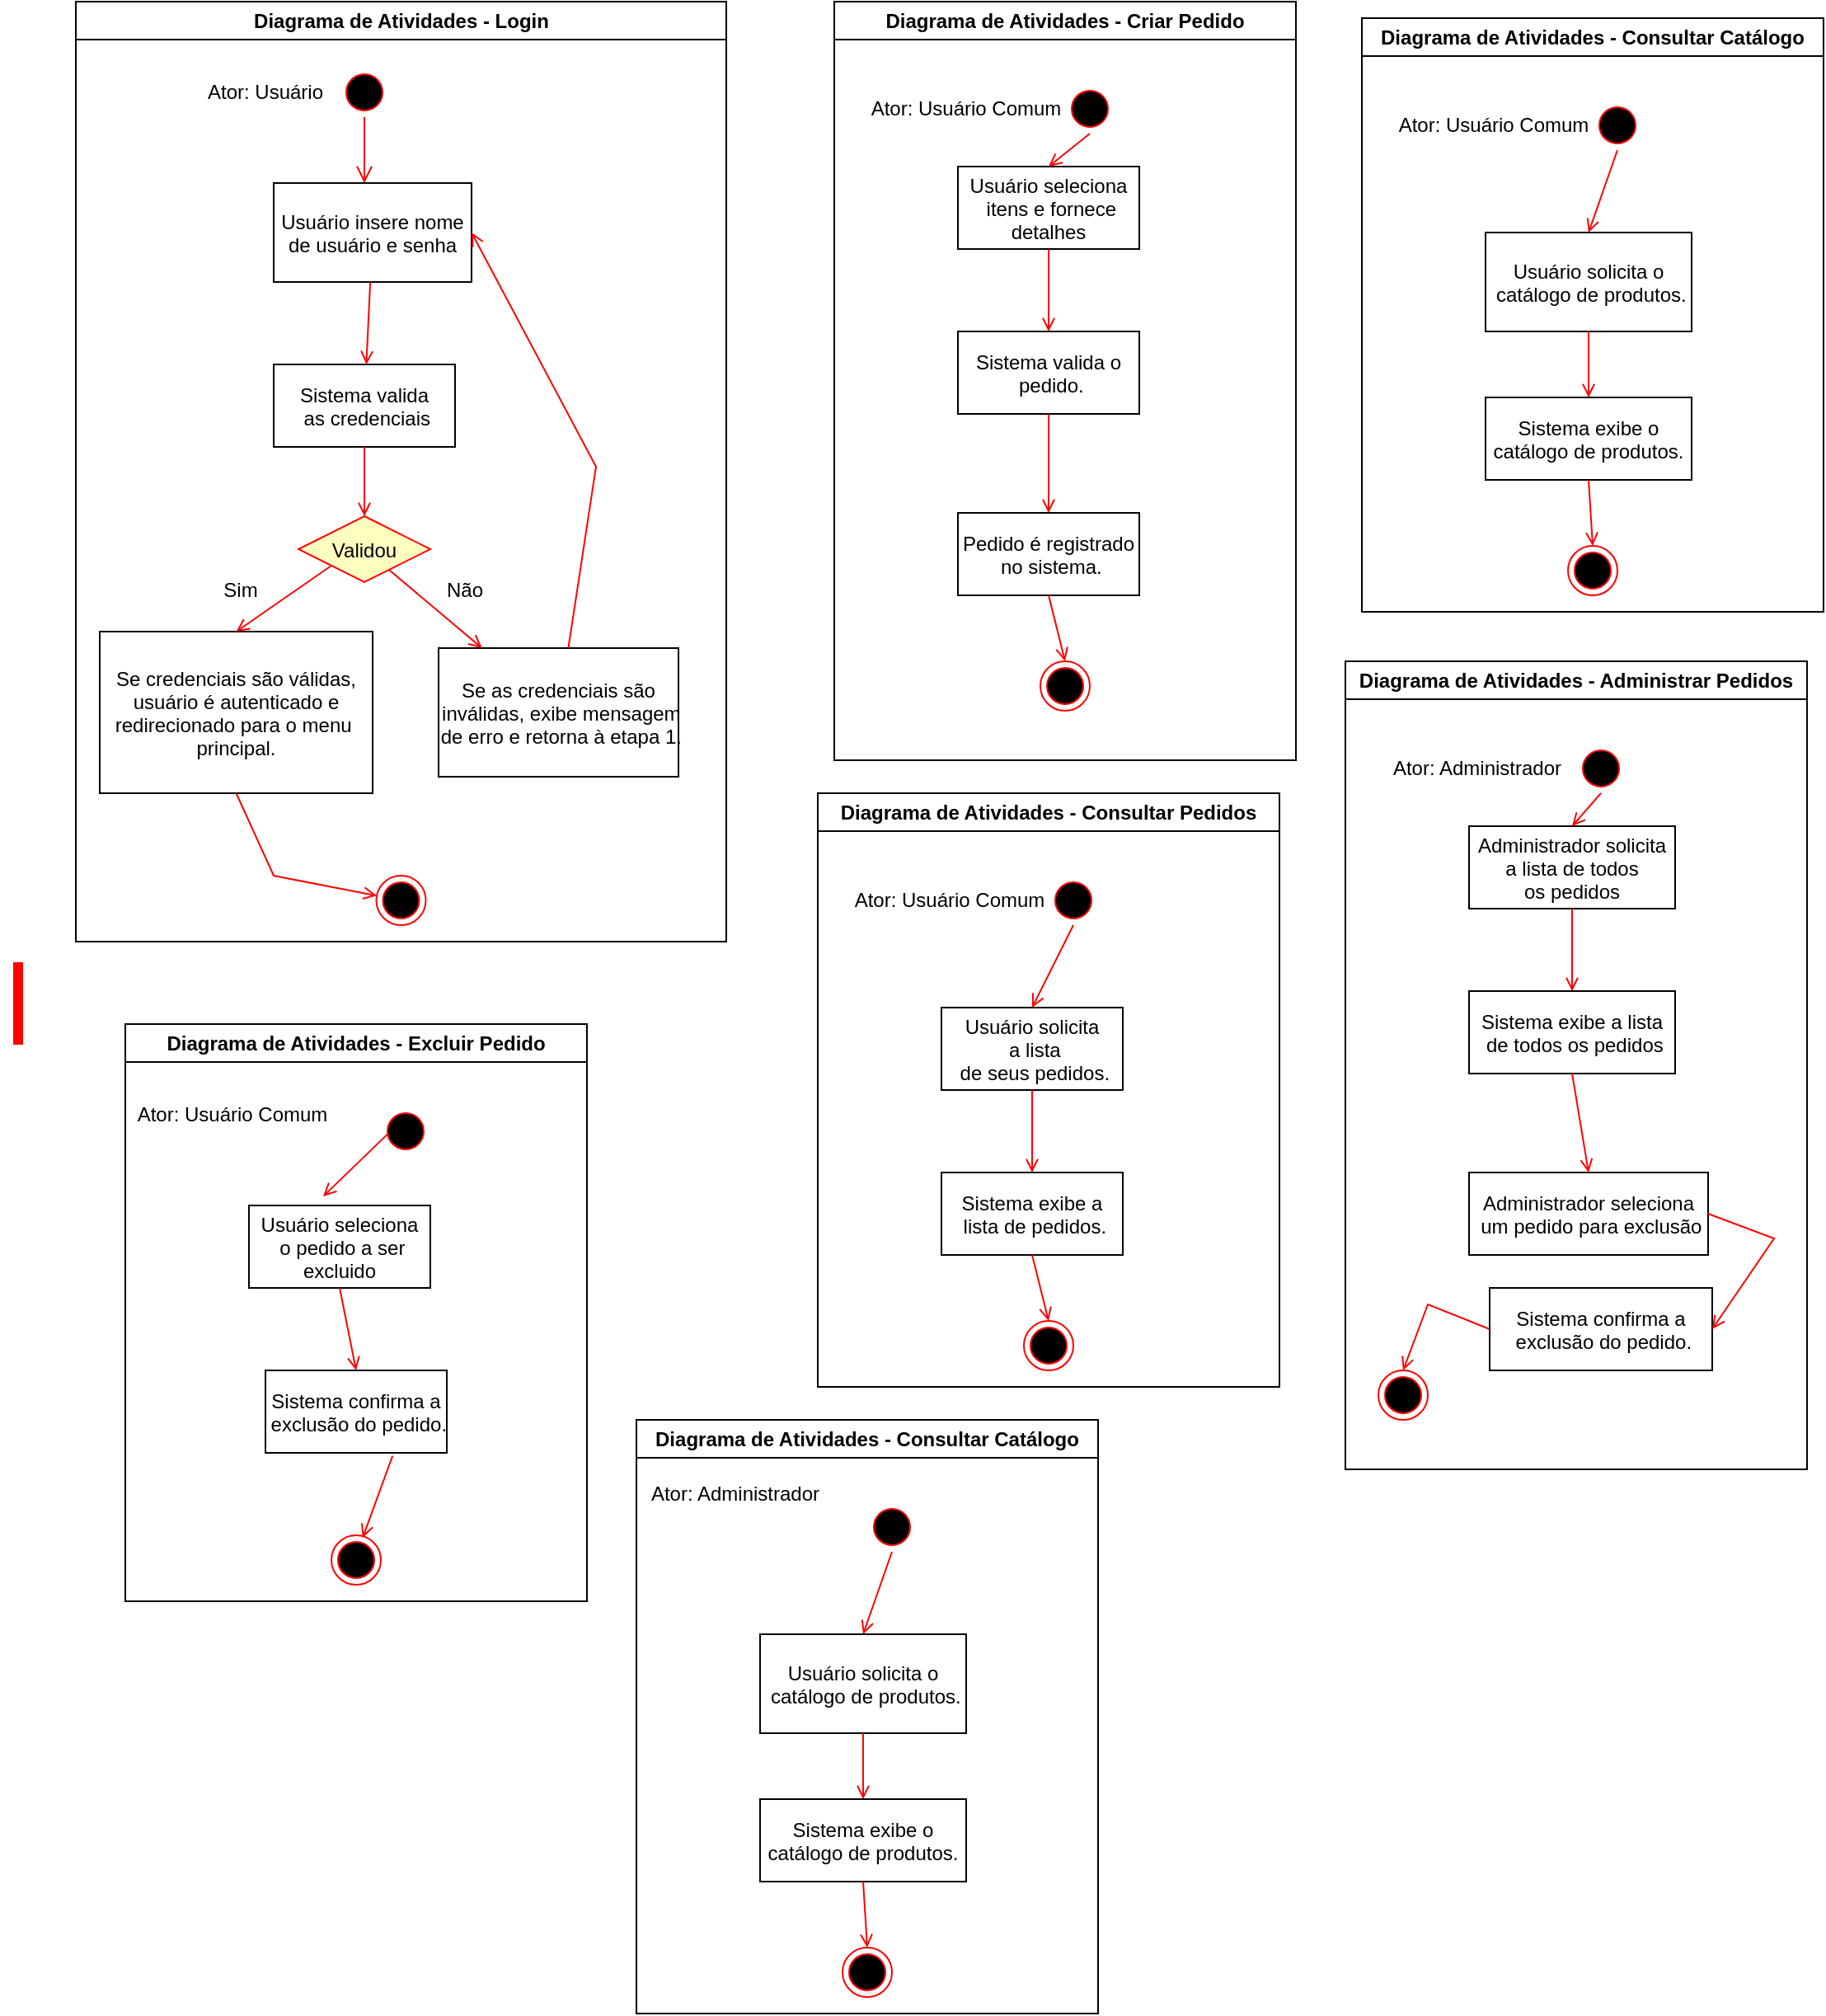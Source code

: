 <mxfile version="21.2.9" type="github">
  <diagram name="Page-1" id="e7e014a7-5840-1c2e-5031-d8a46d1fe8dd">
    <mxGraphModel dx="1956" dy="1062" grid="1" gridSize="10" guides="1" tooltips="1" connect="1" arrows="1" fold="1" page="1" pageScale="1" pageWidth="1169" pageHeight="826" background="none" math="0" shadow="0">
      <root>
        <mxCell id="0" />
        <mxCell id="1" parent="0" />
        <mxCell id="2" value="Diagrama de Atividades - Login" style="swimlane;whiteSpace=wrap" parent="1" vertex="1">
          <mxGeometry x="50" y="150" width="394.5" height="570" as="geometry" />
        </mxCell>
        <mxCell id="5" value="" style="ellipse;shape=startState;fillColor=#000000;strokeColor=#ff0000;" parent="2" vertex="1">
          <mxGeometry x="160" y="40" width="30" height="30" as="geometry" />
        </mxCell>
        <mxCell id="6" value="" style="edgeStyle=elbowEdgeStyle;elbow=horizontal;verticalAlign=bottom;endArrow=open;endSize=8;strokeColor=#FF0000;endFill=1;rounded=0" parent="2" source="5" target="7" edge="1">
          <mxGeometry x="160" y="40" as="geometry">
            <mxPoint x="175" y="110" as="targetPoint" />
          </mxGeometry>
        </mxCell>
        <mxCell id="7" value="Usuário insere nome &#xa;de usuário e senha" style="" parent="2" vertex="1">
          <mxGeometry x="120" y="110" width="120" height="60" as="geometry" />
        </mxCell>
        <mxCell id="8" value="Sistema valida&#xa; as credenciais  " style="" parent="2" vertex="1">
          <mxGeometry x="120" y="220" width="110" height="50" as="geometry" />
        </mxCell>
        <mxCell id="9" value="" style="endArrow=open;strokeColor=#FF0000;endFill=1;rounded=0" parent="2" source="7" target="8" edge="1">
          <mxGeometry relative="1" as="geometry" />
        </mxCell>
        <mxCell id="10" value="Se as credenciais são&#xa; inválidas, exibe mensagem&#xa; de erro e retorna à etapa 1." style="" parent="2" vertex="1">
          <mxGeometry x="220" y="392" width="145.5" height="78" as="geometry" />
        </mxCell>
        <mxCell id="11" value="" style="endArrow=open;strokeColor=#FF0000;endFill=1;rounded=0" parent="2" source="xjSCA3znmnXuhdVDdIps-42" target="10" edge="1">
          <mxGeometry relative="1" as="geometry" />
        </mxCell>
        <mxCell id="xjSCA3znmnXuhdVDdIps-41" value="Ator: Usuário" style="text;html=1;strokeColor=none;fillColor=none;align=center;verticalAlign=middle;whiteSpace=wrap;rounded=0;" vertex="1" parent="2">
          <mxGeometry x="70" y="40" width="90" height="30" as="geometry" />
        </mxCell>
        <mxCell id="xjSCA3znmnXuhdVDdIps-42" value="Validou" style="rhombus;fillColor=#ffffc0;strokeColor=#ff0000;" vertex="1" parent="2">
          <mxGeometry x="135" y="312" width="80" height="40" as="geometry" />
        </mxCell>
        <mxCell id="xjSCA3znmnXuhdVDdIps-43" value="" style="endArrow=open;strokeColor=#FF0000;endFill=1;rounded=0" edge="1" parent="2" source="8" target="xjSCA3znmnXuhdVDdIps-42">
          <mxGeometry relative="1" as="geometry">
            <mxPoint x="337.5" y="398" as="sourcePoint" />
            <mxPoint x="326.5" y="560" as="targetPoint" />
          </mxGeometry>
        </mxCell>
        <mxCell id="20" value="" style="endArrow=open;strokeColor=#FF0000;endFill=1;rounded=0;entryX=1;entryY=0.5;entryDx=0;entryDy=0;" parent="2" source="10" target="7" edge="1">
          <mxGeometry relative="1" as="geometry">
            <mxPoint x="285.5" y="142" as="targetPoint" />
            <Array as="points">
              <mxPoint x="315.5" y="282" />
            </Array>
          </mxGeometry>
        </mxCell>
        <mxCell id="xjSCA3znmnXuhdVDdIps-44" value="Não" style="text;html=1;strokeColor=none;fillColor=none;align=center;verticalAlign=middle;whiteSpace=wrap;rounded=0;" vertex="1" parent="2">
          <mxGeometry x="205.5" y="342" width="60" height="30" as="geometry" />
        </mxCell>
        <mxCell id="xjSCA3znmnXuhdVDdIps-45" value="Se credenciais são válidas, &#xa;usuário é autenticado e &#xa;redirecionado para o menu &#xa;principal." style="" vertex="1" parent="2">
          <mxGeometry x="14.5" y="382" width="165.5" height="98" as="geometry" />
        </mxCell>
        <mxCell id="xjSCA3znmnXuhdVDdIps-47" value="" style="endArrow=open;strokeColor=#FF0000;endFill=1;rounded=0;entryX=0.5;entryY=0;entryDx=0;entryDy=0;exitX=0;exitY=1;exitDx=0;exitDy=0;" edge="1" parent="2" source="xjSCA3znmnXuhdVDdIps-42" target="xjSCA3znmnXuhdVDdIps-45">
          <mxGeometry relative="1" as="geometry">
            <mxPoint x="185" y="280" as="sourcePoint" />
            <mxPoint x="185" y="322" as="targetPoint" />
          </mxGeometry>
        </mxCell>
        <mxCell id="xjSCA3znmnXuhdVDdIps-48" value="Sim" style="text;html=1;strokeColor=none;fillColor=none;align=center;verticalAlign=middle;whiteSpace=wrap;rounded=0;" vertex="1" parent="2">
          <mxGeometry x="70" y="342" width="60" height="30" as="geometry" />
        </mxCell>
        <mxCell id="xjSCA3znmnXuhdVDdIps-55" value="" style="ellipse;shape=endState;fillColor=#000000;strokeColor=#ff0000" vertex="1" parent="2">
          <mxGeometry x="182.25" y="530" width="30" height="30" as="geometry" />
        </mxCell>
        <mxCell id="xjSCA3znmnXuhdVDdIps-56" value="" style="endArrow=open;strokeColor=#FF0000;endFill=1;rounded=0;exitX=0.5;exitY=1;exitDx=0;exitDy=0;" edge="1" parent="2" source="xjSCA3znmnXuhdVDdIps-45" target="xjSCA3znmnXuhdVDdIps-55">
          <mxGeometry relative="1" as="geometry">
            <mxPoint x="200" y="355" as="sourcePoint" />
            <mxPoint x="256" y="402" as="targetPoint" />
            <Array as="points">
              <mxPoint x="120" y="530" />
            </Array>
          </mxGeometry>
        </mxCell>
        <mxCell id="3" value="Diagrama de Atividades - Excluir Pedido" style="swimlane;whiteSpace=wrap" parent="1" vertex="1">
          <mxGeometry x="80" y="770" width="280" height="350" as="geometry" />
        </mxCell>
        <mxCell id="13" value="" style="ellipse;shape=startState;fillColor=#000000;strokeColor=#ff0000;" parent="3" vertex="1">
          <mxGeometry x="155" y="50" width="30" height="30" as="geometry" />
        </mxCell>
        <mxCell id="15" value="Usuário seleciona&#xa; o pedido a ser&#xa;excluido" style="" parent="3" vertex="1">
          <mxGeometry x="75" y="110" width="110" height="50" as="geometry" />
        </mxCell>
        <mxCell id="16" value="Sistema confirma a&#xa; exclusão do pedido." style="" parent="3" vertex="1">
          <mxGeometry x="85" y="210" width="110" height="50" as="geometry" />
        </mxCell>
        <mxCell id="xjSCA3znmnXuhdVDdIps-59" value="Ator: Usuário Comum" style="text;html=1;strokeColor=none;fillColor=none;align=center;verticalAlign=middle;whiteSpace=wrap;rounded=0;" vertex="1" parent="3">
          <mxGeometry y="40" width="130" height="30" as="geometry" />
        </mxCell>
        <mxCell id="xjSCA3znmnXuhdVDdIps-60" value="" style="ellipse;shape=endState;fillColor=#000000;strokeColor=#ff0000" vertex="1" parent="3">
          <mxGeometry x="125" y="310" width="30" height="30" as="geometry" />
        </mxCell>
        <mxCell id="xjSCA3znmnXuhdVDdIps-61" value="" style="endArrow=open;strokeColor=#FF0000;endFill=1;rounded=0;exitX=0.137;exitY=0.556;exitDx=0;exitDy=0;entryX=0.409;entryY=-0.11;entryDx=0;entryDy=0;entryPerimeter=0;exitPerimeter=0;" edge="1" parent="3" source="13" target="15">
          <mxGeometry relative="1" as="geometry">
            <mxPoint x="77" y="-130" as="sourcePoint" />
            <mxPoint x="163" y="-68" as="targetPoint" />
            <Array as="points" />
          </mxGeometry>
        </mxCell>
        <mxCell id="xjSCA3znmnXuhdVDdIps-63" value="" style="endArrow=open;strokeColor=#FF0000;endFill=1;rounded=0;exitX=0.5;exitY=1;exitDx=0;exitDy=0;entryX=0.5;entryY=0;entryDx=0;entryDy=0;" edge="1" parent="3" source="15" target="16">
          <mxGeometry relative="1" as="geometry">
            <mxPoint x="179" y="87" as="sourcePoint" />
            <mxPoint x="140" y="125" as="targetPoint" />
            <Array as="points" />
          </mxGeometry>
        </mxCell>
        <mxCell id="xjSCA3znmnXuhdVDdIps-62" value="" style="endArrow=open;strokeColor=#FF0000;endFill=1;rounded=0;exitX=0.701;exitY=1.036;exitDx=0;exitDy=0;entryX=0.632;entryY=0.051;entryDx=0;entryDy=0;entryPerimeter=0;exitPerimeter=0;" edge="1" parent="3" source="16" target="xjSCA3znmnXuhdVDdIps-60">
          <mxGeometry relative="1" as="geometry">
            <mxPoint x="169" y="77" as="sourcePoint" />
            <mxPoint x="130" y="115" as="targetPoint" />
            <Array as="points" />
          </mxGeometry>
        </mxCell>
        <mxCell id="4" value="Diagrama de Atividades - Criar Pedido" style="swimlane;whiteSpace=wrap" parent="1" vertex="1">
          <mxGeometry x="510" y="150" width="280" height="460" as="geometry" />
        </mxCell>
        <mxCell id="33" value="Usuário seleciona&#xa; itens e fornece&#xa;detalhes" style="" parent="4" vertex="1">
          <mxGeometry x="75" y="100" width="110" height="50" as="geometry" />
        </mxCell>
        <mxCell id="38" value="" style="ellipse;shape=endState;fillColor=#000000;strokeColor=#ff0000" parent="4" vertex="1">
          <mxGeometry x="125" y="400" width="30" height="30" as="geometry" />
        </mxCell>
        <mxCell id="39" value="" style="endArrow=open;strokeColor=#FF0000;endFill=1;rounded=0;entryX=0.5;entryY=0;entryDx=0;entryDy=0;" parent="4" source="33" target="xjSCA3znmnXuhdVDdIps-52" edge="1">
          <mxGeometry relative="1" as="geometry">
            <mxPoint x="130" y="190" as="targetPoint" />
          </mxGeometry>
        </mxCell>
        <mxCell id="xjSCA3znmnXuhdVDdIps-49" value="Ator: Usuário Comum" style="text;html=1;strokeColor=none;fillColor=none;align=center;verticalAlign=middle;whiteSpace=wrap;rounded=0;" vertex="1" parent="4">
          <mxGeometry x="20" y="50" width="120" height="30" as="geometry" />
        </mxCell>
        <mxCell id="xjSCA3znmnXuhdVDdIps-50" value="" style="ellipse;shape=startState;fillColor=#000000;strokeColor=#ff0000;" vertex="1" parent="4">
          <mxGeometry x="140" y="50" width="30" height="30" as="geometry" />
        </mxCell>
        <mxCell id="xjSCA3znmnXuhdVDdIps-52" value="Sistema valida o&#xa; pedido." style="" vertex="1" parent="4">
          <mxGeometry x="75" y="200" width="110" height="50" as="geometry" />
        </mxCell>
        <mxCell id="xjSCA3znmnXuhdVDdIps-53" value="Pedido é registrado&#xa; no sistema." style="" vertex="1" parent="4">
          <mxGeometry x="75" y="310" width="110" height="50" as="geometry" />
        </mxCell>
        <mxCell id="xjSCA3znmnXuhdVDdIps-54" value="" style="endArrow=open;strokeColor=#FF0000;endFill=1;rounded=0;entryX=0.5;entryY=0;entryDx=0;entryDy=0;exitX=0.5;exitY=1;exitDx=0;exitDy=0;" edge="1" parent="4" source="xjSCA3znmnXuhdVDdIps-52" target="xjSCA3znmnXuhdVDdIps-53">
          <mxGeometry relative="1" as="geometry">
            <mxPoint x="140" y="160" as="sourcePoint" />
            <mxPoint x="140" y="210" as="targetPoint" />
          </mxGeometry>
        </mxCell>
        <mxCell id="xjSCA3znmnXuhdVDdIps-57" value="" style="endArrow=open;strokeColor=#FF0000;endFill=1;rounded=0;entryX=0.5;entryY=0;entryDx=0;entryDy=0;exitX=0.5;exitY=1;exitDx=0;exitDy=0;" edge="1" parent="4" source="xjSCA3znmnXuhdVDdIps-53" target="38">
          <mxGeometry relative="1" as="geometry">
            <mxPoint x="140" y="260" as="sourcePoint" />
            <mxPoint x="140" y="320" as="targetPoint" />
          </mxGeometry>
        </mxCell>
        <mxCell id="xjSCA3znmnXuhdVDdIps-75" value="" style="endArrow=open;strokeColor=#FF0000;endFill=1;rounded=0;entryX=0.5;entryY=0;entryDx=0;entryDy=0;exitX=0.5;exitY=1;exitDx=0;exitDy=0;" edge="1" parent="4" source="xjSCA3znmnXuhdVDdIps-50" target="33">
          <mxGeometry relative="1" as="geometry">
            <mxPoint x="140" y="160" as="sourcePoint" />
            <mxPoint x="140" y="210" as="targetPoint" />
          </mxGeometry>
        </mxCell>
        <mxCell id="25" value="" style="shape=line;strokeWidth=6;strokeColor=#ff0000;rotation=90" parent="1" vertex="1">
          <mxGeometry x="-10" y="750" width="50" height="15" as="geometry" />
        </mxCell>
        <mxCell id="xjSCA3znmnXuhdVDdIps-64" value="Diagrama de Atividades - Consultar Pedidos" style="swimlane;whiteSpace=wrap" vertex="1" parent="1">
          <mxGeometry x="500" y="630" width="280" height="360" as="geometry" />
        </mxCell>
        <mxCell id="xjSCA3znmnXuhdVDdIps-65" value="Usuário solicita&#xa; a lista&#xa; de seus pedidos." style="" vertex="1" parent="xjSCA3znmnXuhdVDdIps-64">
          <mxGeometry x="75" y="130" width="110" height="50" as="geometry" />
        </mxCell>
        <mxCell id="xjSCA3znmnXuhdVDdIps-66" value="" style="ellipse;shape=endState;fillColor=#000000;strokeColor=#ff0000" vertex="1" parent="xjSCA3znmnXuhdVDdIps-64">
          <mxGeometry x="125" y="320" width="30" height="30" as="geometry" />
        </mxCell>
        <mxCell id="xjSCA3znmnXuhdVDdIps-67" value="" style="endArrow=open;strokeColor=#FF0000;endFill=1;rounded=0;entryX=0.5;entryY=0;entryDx=0;entryDy=0;" edge="1" parent="xjSCA3znmnXuhdVDdIps-64" source="xjSCA3znmnXuhdVDdIps-65" target="xjSCA3znmnXuhdVDdIps-70">
          <mxGeometry relative="1" as="geometry">
            <mxPoint x="130" y="190" as="targetPoint" />
          </mxGeometry>
        </mxCell>
        <mxCell id="xjSCA3znmnXuhdVDdIps-68" value="Ator: Usuário Comum" style="text;html=1;strokeColor=none;fillColor=none;align=center;verticalAlign=middle;whiteSpace=wrap;rounded=0;" vertex="1" parent="xjSCA3znmnXuhdVDdIps-64">
          <mxGeometry x="20" y="50" width="120" height="30" as="geometry" />
        </mxCell>
        <mxCell id="xjSCA3znmnXuhdVDdIps-69" value="" style="ellipse;shape=startState;fillColor=#000000;strokeColor=#ff0000;" vertex="1" parent="xjSCA3znmnXuhdVDdIps-64">
          <mxGeometry x="140" y="50" width="30" height="30" as="geometry" />
        </mxCell>
        <mxCell id="xjSCA3znmnXuhdVDdIps-70" value="Sistema exibe a&#xa; lista de pedidos." style="" vertex="1" parent="xjSCA3znmnXuhdVDdIps-64">
          <mxGeometry x="75" y="230" width="110" height="50" as="geometry" />
        </mxCell>
        <mxCell id="xjSCA3znmnXuhdVDdIps-72" value="" style="endArrow=open;strokeColor=#FF0000;endFill=1;rounded=0;entryX=0.5;entryY=0;entryDx=0;entryDy=0;exitX=0.5;exitY=1;exitDx=0;exitDy=0;" edge="1" parent="xjSCA3znmnXuhdVDdIps-64" source="xjSCA3znmnXuhdVDdIps-70" target="xjSCA3znmnXuhdVDdIps-66">
          <mxGeometry relative="1" as="geometry">
            <mxPoint x="140" y="160" as="sourcePoint" />
            <mxPoint x="130" y="310" as="targetPoint" />
          </mxGeometry>
        </mxCell>
        <mxCell id="xjSCA3znmnXuhdVDdIps-76" value="" style="endArrow=open;strokeColor=#FF0000;endFill=1;rounded=0;entryX=0.5;entryY=0;entryDx=0;entryDy=0;exitX=0.5;exitY=1;exitDx=0;exitDy=0;" edge="1" parent="xjSCA3znmnXuhdVDdIps-64" source="xjSCA3znmnXuhdVDdIps-69" target="xjSCA3znmnXuhdVDdIps-65">
          <mxGeometry relative="1" as="geometry">
            <mxPoint x="140" y="240" as="targetPoint" />
            <mxPoint x="140" y="190" as="sourcePoint" />
          </mxGeometry>
        </mxCell>
        <mxCell id="xjSCA3znmnXuhdVDdIps-78" value="Diagrama de Atividades - Consultar Catálogo" style="swimlane;whiteSpace=wrap" vertex="1" parent="1">
          <mxGeometry x="830" y="160" width="280" height="360" as="geometry" />
        </mxCell>
        <mxCell id="xjSCA3znmnXuhdVDdIps-79" value="Usuário solicita o&#xa; catálogo de produtos." style="" vertex="1" parent="xjSCA3znmnXuhdVDdIps-78">
          <mxGeometry x="75" y="130" width="125" height="60" as="geometry" />
        </mxCell>
        <mxCell id="xjSCA3znmnXuhdVDdIps-80" value="" style="ellipse;shape=endState;fillColor=#000000;strokeColor=#ff0000" vertex="1" parent="xjSCA3znmnXuhdVDdIps-78">
          <mxGeometry x="125" y="320" width="30" height="30" as="geometry" />
        </mxCell>
        <mxCell id="xjSCA3znmnXuhdVDdIps-81" value="" style="endArrow=open;strokeColor=#FF0000;endFill=1;rounded=0;entryX=0.5;entryY=0;entryDx=0;entryDy=0;" edge="1" parent="xjSCA3znmnXuhdVDdIps-78" source="xjSCA3znmnXuhdVDdIps-79" target="xjSCA3znmnXuhdVDdIps-84">
          <mxGeometry relative="1" as="geometry">
            <mxPoint x="130" y="190" as="targetPoint" />
          </mxGeometry>
        </mxCell>
        <mxCell id="xjSCA3znmnXuhdVDdIps-82" value="Ator: Usuário Comum" style="text;html=1;strokeColor=none;fillColor=none;align=center;verticalAlign=middle;whiteSpace=wrap;rounded=0;" vertex="1" parent="xjSCA3znmnXuhdVDdIps-78">
          <mxGeometry x="20" y="50" width="120" height="30" as="geometry" />
        </mxCell>
        <mxCell id="xjSCA3znmnXuhdVDdIps-83" value="" style="ellipse;shape=startState;fillColor=#000000;strokeColor=#ff0000;" vertex="1" parent="xjSCA3znmnXuhdVDdIps-78">
          <mxGeometry x="140" y="50" width="30" height="30" as="geometry" />
        </mxCell>
        <mxCell id="xjSCA3znmnXuhdVDdIps-84" value="Sistema exibe o &#xa;catálogo de produtos." style="" vertex="1" parent="xjSCA3znmnXuhdVDdIps-78">
          <mxGeometry x="75" y="230" width="125" height="50" as="geometry" />
        </mxCell>
        <mxCell id="xjSCA3znmnXuhdVDdIps-85" value="" style="endArrow=open;strokeColor=#FF0000;endFill=1;rounded=0;entryX=0.5;entryY=0;entryDx=0;entryDy=0;exitX=0.5;exitY=1;exitDx=0;exitDy=0;" edge="1" parent="xjSCA3znmnXuhdVDdIps-78" source="xjSCA3znmnXuhdVDdIps-84" target="xjSCA3znmnXuhdVDdIps-80">
          <mxGeometry relative="1" as="geometry">
            <mxPoint x="140" y="160" as="sourcePoint" />
            <mxPoint x="130" y="310" as="targetPoint" />
          </mxGeometry>
        </mxCell>
        <mxCell id="xjSCA3znmnXuhdVDdIps-86" value="" style="endArrow=open;strokeColor=#FF0000;endFill=1;rounded=0;entryX=0.5;entryY=0;entryDx=0;entryDy=0;exitX=0.5;exitY=1;exitDx=0;exitDy=0;" edge="1" parent="xjSCA3znmnXuhdVDdIps-78" source="xjSCA3znmnXuhdVDdIps-83" target="xjSCA3znmnXuhdVDdIps-79">
          <mxGeometry relative="1" as="geometry">
            <mxPoint x="140" y="240" as="targetPoint" />
            <mxPoint x="140" y="190" as="sourcePoint" />
          </mxGeometry>
        </mxCell>
        <mxCell id="xjSCA3znmnXuhdVDdIps-87" value="Diagrama de Atividades - Administrar Pedidos" style="swimlane;whiteSpace=wrap" vertex="1" parent="1">
          <mxGeometry x="820" y="550" width="280" height="490" as="geometry" />
        </mxCell>
        <mxCell id="xjSCA3znmnXuhdVDdIps-88" value="Administrador solicita &#xa;a lista de todos &#xa;os pedidos" style="" vertex="1" parent="xjSCA3znmnXuhdVDdIps-87">
          <mxGeometry x="75" y="100" width="125" height="50" as="geometry" />
        </mxCell>
        <mxCell id="xjSCA3znmnXuhdVDdIps-89" value="" style="ellipse;shape=endState;fillColor=#000000;strokeColor=#ff0000;direction=south;" vertex="1" parent="xjSCA3znmnXuhdVDdIps-87">
          <mxGeometry x="20" y="430" width="30" height="30" as="geometry" />
        </mxCell>
        <mxCell id="xjSCA3znmnXuhdVDdIps-90" value="" style="endArrow=open;strokeColor=#FF0000;endFill=1;rounded=0;entryX=0.5;entryY=0;entryDx=0;entryDy=0;" edge="1" parent="xjSCA3znmnXuhdVDdIps-87" source="xjSCA3znmnXuhdVDdIps-88" target="xjSCA3znmnXuhdVDdIps-93">
          <mxGeometry relative="1" as="geometry">
            <mxPoint x="130" y="190" as="targetPoint" />
          </mxGeometry>
        </mxCell>
        <mxCell id="xjSCA3znmnXuhdVDdIps-91" value="Ator: Administrador" style="text;html=1;strokeColor=none;fillColor=none;align=center;verticalAlign=middle;whiteSpace=wrap;rounded=0;" vertex="1" parent="xjSCA3znmnXuhdVDdIps-87">
          <mxGeometry x="20" y="50" width="120" height="30" as="geometry" />
        </mxCell>
        <mxCell id="xjSCA3znmnXuhdVDdIps-92" value="" style="ellipse;shape=startState;fillColor=#000000;strokeColor=#ff0000;" vertex="1" parent="xjSCA3znmnXuhdVDdIps-87">
          <mxGeometry x="140" y="50" width="30" height="30" as="geometry" />
        </mxCell>
        <mxCell id="xjSCA3znmnXuhdVDdIps-93" value="Sistema exibe a lista&#xa; de todos os pedidos" style="" vertex="1" parent="xjSCA3znmnXuhdVDdIps-87">
          <mxGeometry x="75" y="200" width="125" height="50" as="geometry" />
        </mxCell>
        <mxCell id="xjSCA3znmnXuhdVDdIps-94" value="Administrador seleciona&#xa; um pedido para exclusão" style="" vertex="1" parent="xjSCA3znmnXuhdVDdIps-87">
          <mxGeometry x="75" y="310" width="145" height="50" as="geometry" />
        </mxCell>
        <mxCell id="xjSCA3znmnXuhdVDdIps-95" value="" style="endArrow=open;strokeColor=#FF0000;endFill=1;rounded=0;entryX=0.5;entryY=0;entryDx=0;entryDy=0;exitX=0.5;exitY=1;exitDx=0;exitDy=0;" edge="1" parent="xjSCA3znmnXuhdVDdIps-87" source="xjSCA3znmnXuhdVDdIps-93" target="xjSCA3znmnXuhdVDdIps-94">
          <mxGeometry relative="1" as="geometry">
            <mxPoint x="140" y="160" as="sourcePoint" />
            <mxPoint x="140" y="210" as="targetPoint" />
          </mxGeometry>
        </mxCell>
        <mxCell id="xjSCA3znmnXuhdVDdIps-96" value="" style="endArrow=open;strokeColor=#FF0000;endFill=1;rounded=0;entryX=0;entryY=0.5;entryDx=0;entryDy=0;exitX=0;exitY=0.5;exitDx=0;exitDy=0;" edge="1" parent="xjSCA3znmnXuhdVDdIps-87" source="xjSCA3znmnXuhdVDdIps-98" target="xjSCA3znmnXuhdVDdIps-89">
          <mxGeometry relative="1" as="geometry">
            <mxPoint x="40" y="390" as="sourcePoint" />
            <mxPoint x="140" y="320" as="targetPoint" />
            <Array as="points">
              <mxPoint x="50" y="390" />
            </Array>
          </mxGeometry>
        </mxCell>
        <mxCell id="xjSCA3znmnXuhdVDdIps-97" value="" style="endArrow=open;strokeColor=#FF0000;endFill=1;rounded=0;entryX=0.5;entryY=0;entryDx=0;entryDy=0;exitX=0.5;exitY=1;exitDx=0;exitDy=0;" edge="1" parent="xjSCA3znmnXuhdVDdIps-87" source="xjSCA3znmnXuhdVDdIps-92" target="xjSCA3znmnXuhdVDdIps-88">
          <mxGeometry relative="1" as="geometry">
            <mxPoint x="140" y="160" as="sourcePoint" />
            <mxPoint x="140" y="210" as="targetPoint" />
          </mxGeometry>
        </mxCell>
        <mxCell id="xjSCA3znmnXuhdVDdIps-98" value="Sistema confirma a&#xa; exclusão do pedido." style="" vertex="1" parent="xjSCA3znmnXuhdVDdIps-87">
          <mxGeometry x="87.5" y="380" width="135" height="50" as="geometry" />
        </mxCell>
        <mxCell id="xjSCA3znmnXuhdVDdIps-99" value="" style="endArrow=open;strokeColor=#FF0000;endFill=1;rounded=0;entryX=1;entryY=0.5;entryDx=0;entryDy=0;exitX=1;exitY=0.5;exitDx=0;exitDy=0;" edge="1" parent="xjSCA3znmnXuhdVDdIps-87" source="xjSCA3znmnXuhdVDdIps-94" target="xjSCA3znmnXuhdVDdIps-98">
          <mxGeometry relative="1" as="geometry">
            <mxPoint x="148" y="260" as="sourcePoint" />
            <mxPoint x="153" y="320" as="targetPoint" />
            <Array as="points">
              <mxPoint x="260" y="350" />
            </Array>
          </mxGeometry>
        </mxCell>
        <mxCell id="xjSCA3znmnXuhdVDdIps-100" value="Diagrama de Atividades - Consultar Catálogo" style="swimlane;whiteSpace=wrap" vertex="1" parent="1">
          <mxGeometry x="390" y="1010" width="280" height="360" as="geometry" />
        </mxCell>
        <mxCell id="xjSCA3znmnXuhdVDdIps-101" value="Usuário solicita o&#xa; catálogo de produtos." style="" vertex="1" parent="xjSCA3znmnXuhdVDdIps-100">
          <mxGeometry x="75" y="130" width="125" height="60" as="geometry" />
        </mxCell>
        <mxCell id="xjSCA3znmnXuhdVDdIps-102" value="" style="ellipse;shape=endState;fillColor=#000000;strokeColor=#ff0000" vertex="1" parent="xjSCA3znmnXuhdVDdIps-100">
          <mxGeometry x="125" y="320" width="30" height="30" as="geometry" />
        </mxCell>
        <mxCell id="xjSCA3znmnXuhdVDdIps-103" value="" style="endArrow=open;strokeColor=#FF0000;endFill=1;rounded=0;entryX=0.5;entryY=0;entryDx=0;entryDy=0;" edge="1" parent="xjSCA3znmnXuhdVDdIps-100" source="xjSCA3znmnXuhdVDdIps-101" target="xjSCA3znmnXuhdVDdIps-106">
          <mxGeometry relative="1" as="geometry">
            <mxPoint x="130" y="190" as="targetPoint" />
          </mxGeometry>
        </mxCell>
        <mxCell id="xjSCA3znmnXuhdVDdIps-105" value="" style="ellipse;shape=startState;fillColor=#000000;strokeColor=#ff0000;" vertex="1" parent="xjSCA3znmnXuhdVDdIps-100">
          <mxGeometry x="140" y="50" width="30" height="30" as="geometry" />
        </mxCell>
        <mxCell id="xjSCA3znmnXuhdVDdIps-106" value="Sistema exibe o &#xa;catálogo de produtos." style="" vertex="1" parent="xjSCA3znmnXuhdVDdIps-100">
          <mxGeometry x="75" y="230" width="125" height="50" as="geometry" />
        </mxCell>
        <mxCell id="xjSCA3znmnXuhdVDdIps-107" value="" style="endArrow=open;strokeColor=#FF0000;endFill=1;rounded=0;entryX=0.5;entryY=0;entryDx=0;entryDy=0;exitX=0.5;exitY=1;exitDx=0;exitDy=0;" edge="1" parent="xjSCA3znmnXuhdVDdIps-100" source="xjSCA3znmnXuhdVDdIps-106" target="xjSCA3znmnXuhdVDdIps-102">
          <mxGeometry relative="1" as="geometry">
            <mxPoint x="140" y="160" as="sourcePoint" />
            <mxPoint x="130" y="310" as="targetPoint" />
          </mxGeometry>
        </mxCell>
        <mxCell id="xjSCA3znmnXuhdVDdIps-108" value="" style="endArrow=open;strokeColor=#FF0000;endFill=1;rounded=0;entryX=0.5;entryY=0;entryDx=0;entryDy=0;exitX=0.5;exitY=1;exitDx=0;exitDy=0;" edge="1" parent="xjSCA3znmnXuhdVDdIps-100" source="xjSCA3znmnXuhdVDdIps-105" target="xjSCA3znmnXuhdVDdIps-101">
          <mxGeometry relative="1" as="geometry">
            <mxPoint x="140" y="240" as="targetPoint" />
            <mxPoint x="140" y="190" as="sourcePoint" />
          </mxGeometry>
        </mxCell>
        <mxCell id="xjSCA3znmnXuhdVDdIps-109" value="Ator: Administrador" style="text;html=1;strokeColor=none;fillColor=none;align=center;verticalAlign=middle;whiteSpace=wrap;rounded=0;" vertex="1" parent="xjSCA3znmnXuhdVDdIps-100">
          <mxGeometry y="30" width="120" height="30" as="geometry" />
        </mxCell>
      </root>
    </mxGraphModel>
  </diagram>
</mxfile>
